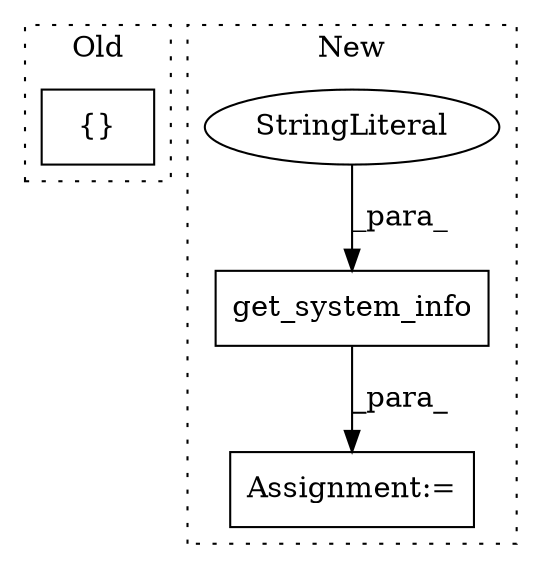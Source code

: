digraph G {
subgraph cluster0 {
1 [label="{}" a="4" s="4763" l="2" shape="box"];
label = "Old";
style="dotted";
}
subgraph cluster1 {
2 [label="get_system_info" a="32" s="1580,1614" l="16,1" shape="box"];
3 [label="StringLiteral" a="45" s="1596" l="18" shape="ellipse"];
4 [label="Assignment:=" a="7" s="4020" l="1" shape="box"];
label = "New";
style="dotted";
}
2 -> 4 [label="_para_"];
3 -> 2 [label="_para_"];
}